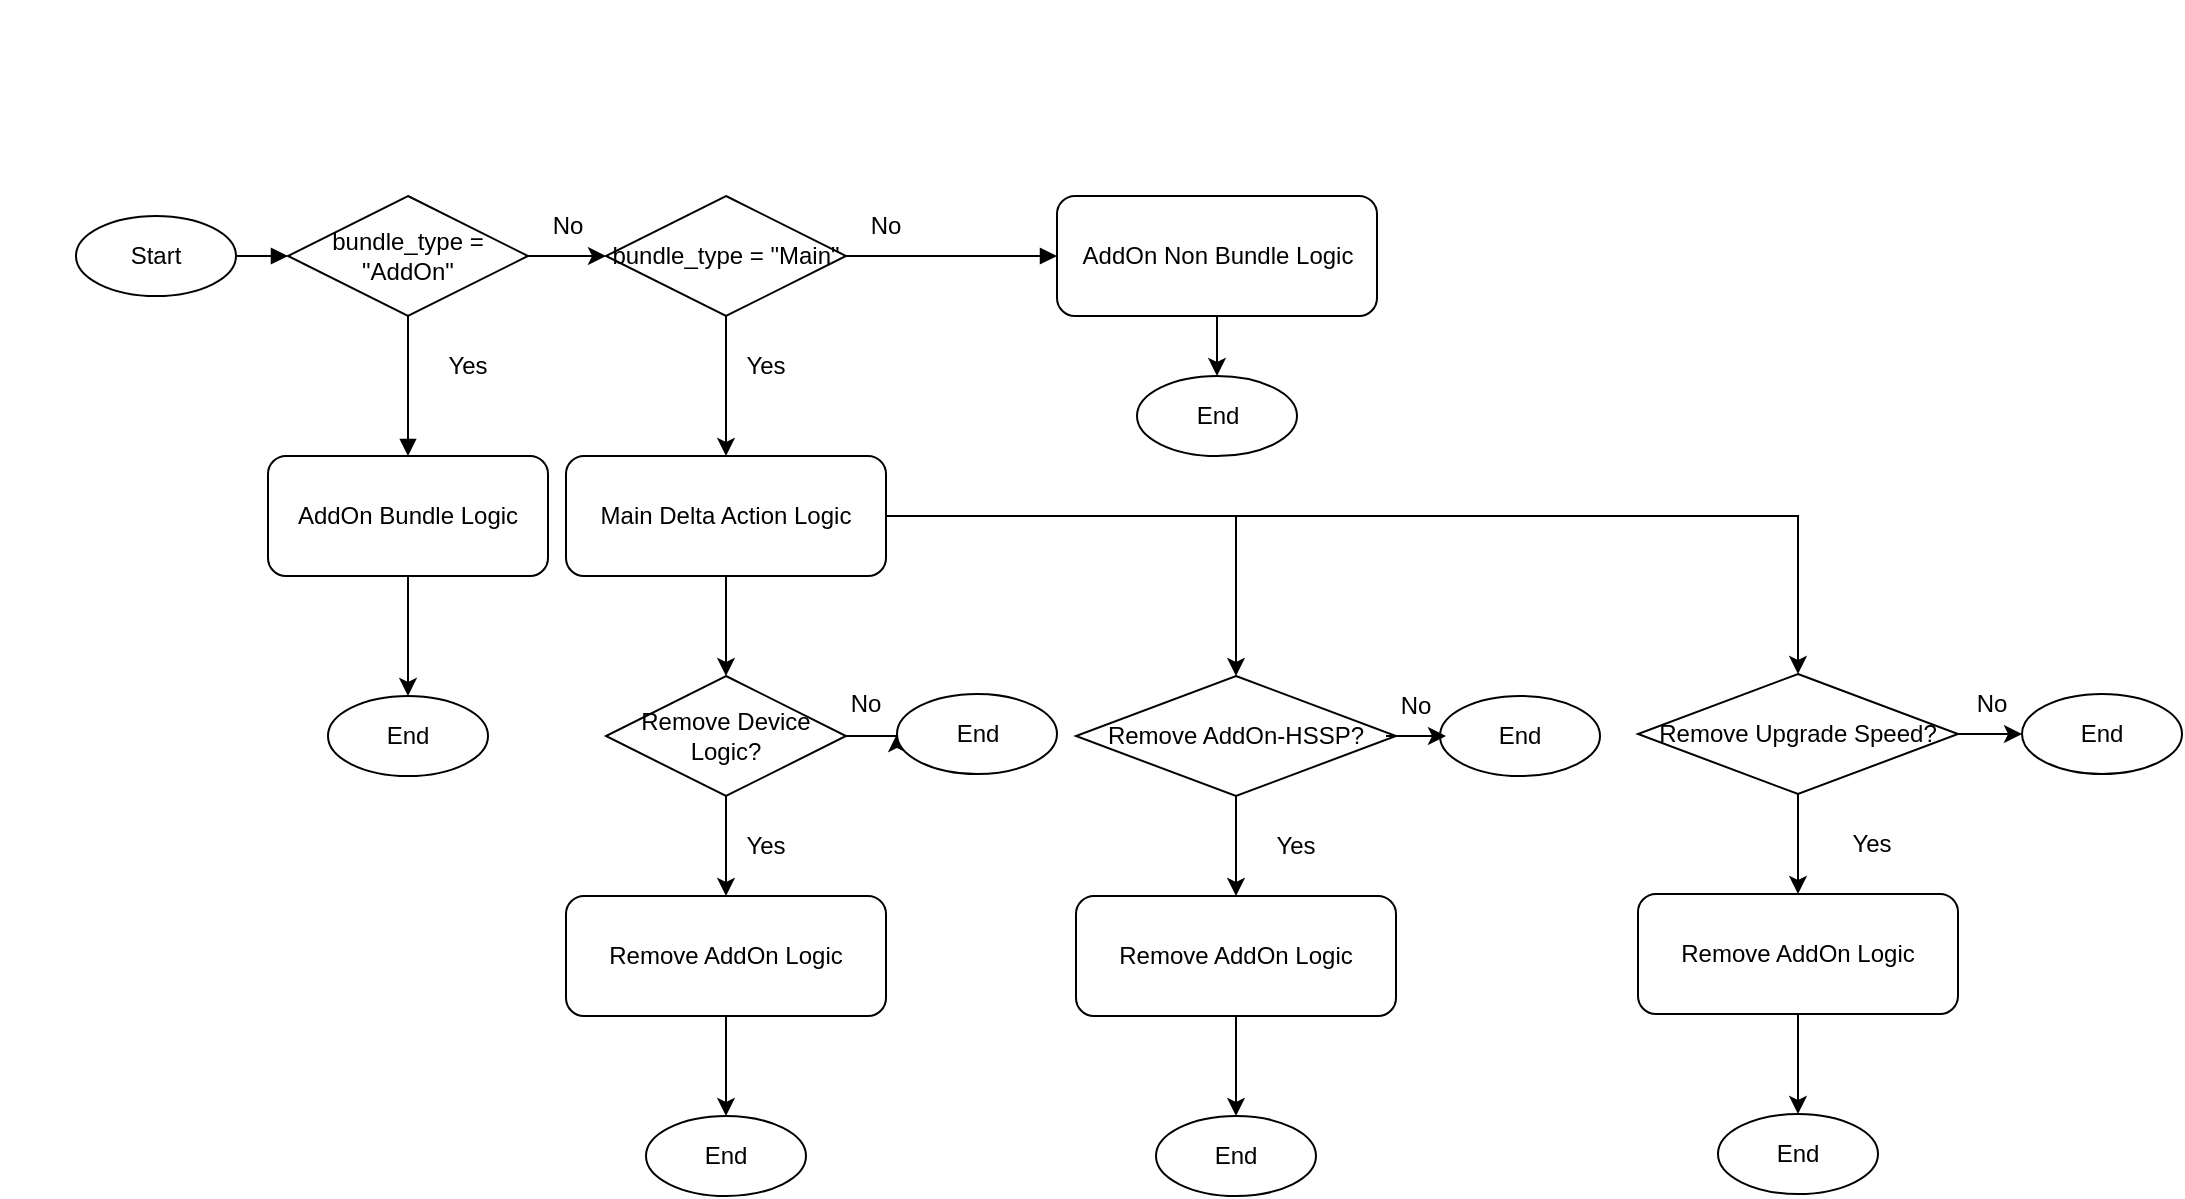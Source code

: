<mxfile version="26.2.13">
  <diagram name="Flowchart" id="e7e014a7-5840-1c2e-5031-d8a46d1fe8dd">
    <mxGraphModel dx="294245" dy="207400" grid="1" gridSize="10" guides="1" tooltips="1" connect="1" arrows="1" fold="1" page="1" pageScale="1" pageWidth="1169" pageHeight="826" background="none" math="0" shadow="0">
      <root>
        <mxCell id="0" />
        <mxCell id="1" parent="0" />
        <mxCell id="MBNVMw7RssWpH0rWWoih-68" value="Start" style="ellipse;whiteSpace=wrap;html=1;" vertex="1" parent="1">
          <mxGeometry x="30" y="100" width="80" height="40" as="geometry" />
        </mxCell>
        <mxCell id="MBNVMw7RssWpH0rWWoih-96" value="" style="edgeStyle=orthogonalEdgeStyle;rounded=0;orthogonalLoop=1;jettySize=auto;html=1;" edge="1" parent="1" source="MBNVMw7RssWpH0rWWoih-69" target="MBNVMw7RssWpH0rWWoih-72">
          <mxGeometry relative="1" as="geometry" />
        </mxCell>
        <mxCell id="MBNVMw7RssWpH0rWWoih-69" value="bundle_type = &quot;AddOn&quot;" style="rhombus;whiteSpace=wrap;html=1;" vertex="1" parent="1">
          <mxGeometry x="136" y="90" width="120" height="60" as="geometry" />
        </mxCell>
        <mxCell id="MBNVMw7RssWpH0rWWoih-97" value="" style="edgeStyle=orthogonalEdgeStyle;rounded=0;orthogonalLoop=1;jettySize=auto;html=1;" edge="1" parent="1" source="MBNVMw7RssWpH0rWWoih-70" target="MBNVMw7RssWpH0rWWoih-71">
          <mxGeometry relative="1" as="geometry" />
        </mxCell>
        <mxCell id="MBNVMw7RssWpH0rWWoih-70" value="AddOn Bundle Logic" style="rounded=1;whiteSpace=wrap;html=1;" vertex="1" parent="1">
          <mxGeometry x="126" y="220" width="140" height="60" as="geometry" />
        </mxCell>
        <mxCell id="MBNVMw7RssWpH0rWWoih-71" value="End" style="ellipse;whiteSpace=wrap;html=1;" vertex="1" parent="1">
          <mxGeometry x="156" y="340" width="80" height="40" as="geometry" />
        </mxCell>
        <mxCell id="MBNVMw7RssWpH0rWWoih-98" value="" style="edgeStyle=orthogonalEdgeStyle;rounded=0;orthogonalLoop=1;jettySize=auto;html=1;" edge="1" parent="1" source="MBNVMw7RssWpH0rWWoih-72" target="MBNVMw7RssWpH0rWWoih-75">
          <mxGeometry relative="1" as="geometry" />
        </mxCell>
        <mxCell id="MBNVMw7RssWpH0rWWoih-72" value="bundle_type = &quot;Main&quot;" style="rhombus;whiteSpace=wrap;html=1;" vertex="1" parent="1">
          <mxGeometry x="295" y="90" width="120" height="60" as="geometry" />
        </mxCell>
        <mxCell id="MBNVMw7RssWpH0rWWoih-132" style="edgeStyle=orthogonalEdgeStyle;rounded=0;orthogonalLoop=1;jettySize=auto;html=1;exitX=0.5;exitY=1;exitDx=0;exitDy=0;entryX=0.5;entryY=0;entryDx=0;entryDy=0;" edge="1" parent="1" source="MBNVMw7RssWpH0rWWoih-73" target="MBNVMw7RssWpH0rWWoih-131">
          <mxGeometry relative="1" as="geometry" />
        </mxCell>
        <mxCell id="MBNVMw7RssWpH0rWWoih-73" value="AddOn Non Bundle Logic" style="rounded=1;whiteSpace=wrap;html=1;" vertex="1" parent="1">
          <mxGeometry x="520.5" y="90" width="160" height="60" as="geometry" />
        </mxCell>
        <mxCell id="MBNVMw7RssWpH0rWWoih-74" value="End" style="ellipse;whiteSpace=wrap;html=1;" vertex="1" parent="1">
          <mxGeometry x="570" y="550" width="80" height="40" as="geometry" />
        </mxCell>
        <mxCell id="MBNVMw7RssWpH0rWWoih-99" value="" style="edgeStyle=orthogonalEdgeStyle;rounded=0;orthogonalLoop=1;jettySize=auto;html=1;" edge="1" parent="1" source="MBNVMw7RssWpH0rWWoih-75" target="MBNVMw7RssWpH0rWWoih-76">
          <mxGeometry relative="1" as="geometry" />
        </mxCell>
        <mxCell id="MBNVMw7RssWpH0rWWoih-125" style="edgeStyle=orthogonalEdgeStyle;rounded=0;orthogonalLoop=1;jettySize=auto;html=1;exitX=1;exitY=0.5;exitDx=0;exitDy=0;entryX=0.5;entryY=0;entryDx=0;entryDy=0;" edge="1" parent="1" source="MBNVMw7RssWpH0rWWoih-75" target="MBNVMw7RssWpH0rWWoih-79">
          <mxGeometry relative="1" as="geometry" />
        </mxCell>
        <mxCell id="MBNVMw7RssWpH0rWWoih-126" style="edgeStyle=orthogonalEdgeStyle;rounded=0;orthogonalLoop=1;jettySize=auto;html=1;exitX=1;exitY=0.5;exitDx=0;exitDy=0;entryX=0.5;entryY=0;entryDx=0;entryDy=0;" edge="1" parent="1" source="MBNVMw7RssWpH0rWWoih-75" target="MBNVMw7RssWpH0rWWoih-108">
          <mxGeometry relative="1" as="geometry" />
        </mxCell>
        <mxCell id="MBNVMw7RssWpH0rWWoih-75" value="Main Delta Action Logic" style="rounded=1;whiteSpace=wrap;html=1;" vertex="1" parent="1">
          <mxGeometry x="275" y="220" width="160" height="60" as="geometry" />
        </mxCell>
        <mxCell id="MBNVMw7RssWpH0rWWoih-101" value="" style="edgeStyle=orthogonalEdgeStyle;rounded=0;orthogonalLoop=1;jettySize=auto;html=1;" edge="1" parent="1" source="MBNVMw7RssWpH0rWWoih-76" target="MBNVMw7RssWpH0rWWoih-77">
          <mxGeometry relative="1" as="geometry" />
        </mxCell>
        <mxCell id="MBNVMw7RssWpH0rWWoih-130" style="edgeStyle=orthogonalEdgeStyle;rounded=0;orthogonalLoop=1;jettySize=auto;html=1;exitX=1;exitY=0.5;exitDx=0;exitDy=0;entryX=0;entryY=0.5;entryDx=0;entryDy=0;" edge="1" parent="1" source="MBNVMw7RssWpH0rWWoih-76" target="MBNVMw7RssWpH0rWWoih-129">
          <mxGeometry relative="1" as="geometry" />
        </mxCell>
        <mxCell id="MBNVMw7RssWpH0rWWoih-76" value="Remove Device Logic?" style="rhombus;whiteSpace=wrap;html=1;" vertex="1" parent="1">
          <mxGeometry x="295" y="330" width="120" height="60" as="geometry" />
        </mxCell>
        <mxCell id="MBNVMw7RssWpH0rWWoih-102" value="" style="edgeStyle=orthogonalEdgeStyle;rounded=0;orthogonalLoop=1;jettySize=auto;html=1;" edge="1" parent="1" source="MBNVMw7RssWpH0rWWoih-77" target="MBNVMw7RssWpH0rWWoih-78">
          <mxGeometry relative="1" as="geometry" />
        </mxCell>
        <mxCell id="MBNVMw7RssWpH0rWWoih-77" value="Remove AddOn Logic" style="rounded=1;whiteSpace=wrap;html=1;" vertex="1" parent="1">
          <mxGeometry x="275" y="440" width="160" height="60" as="geometry" />
        </mxCell>
        <mxCell id="MBNVMw7RssWpH0rWWoih-78" value="End" style="ellipse;whiteSpace=wrap;html=1;" vertex="1" parent="1">
          <mxGeometry x="315" y="550" width="80" height="40" as="geometry" />
        </mxCell>
        <mxCell id="MBNVMw7RssWpH0rWWoih-103" value="" style="edgeStyle=orthogonalEdgeStyle;rounded=0;orthogonalLoop=1;jettySize=auto;html=1;" edge="1" parent="1" source="MBNVMw7RssWpH0rWWoih-79" target="MBNVMw7RssWpH0rWWoih-80">
          <mxGeometry relative="1" as="geometry" />
        </mxCell>
        <mxCell id="MBNVMw7RssWpH0rWWoih-79" value="Remove AddOn-HSSP?" style="rhombus;whiteSpace=wrap;html=1;" vertex="1" parent="1">
          <mxGeometry x="530" y="330" width="160" height="60" as="geometry" />
        </mxCell>
        <mxCell id="MBNVMw7RssWpH0rWWoih-104" value="" style="edgeStyle=orthogonalEdgeStyle;rounded=0;orthogonalLoop=1;jettySize=auto;html=1;" edge="1" parent="1" source="MBNVMw7RssWpH0rWWoih-80" target="MBNVMw7RssWpH0rWWoih-74">
          <mxGeometry relative="1" as="geometry" />
        </mxCell>
        <mxCell id="MBNVMw7RssWpH0rWWoih-80" value="Remove AddOn Logic" style="rounded=1;whiteSpace=wrap;html=1;" vertex="1" parent="1">
          <mxGeometry x="530" y="440" width="160" height="60" as="geometry" />
        </mxCell>
        <mxCell id="MBNVMw7RssWpH0rWWoih-81" value="End" style="ellipse;whiteSpace=wrap;html=1;" vertex="1" parent="1">
          <mxGeometry x="1003" y="339" width="80" height="40" as="geometry" />
        </mxCell>
        <mxCell id="MBNVMw7RssWpH0rWWoih-82" style="endArrow=block;" edge="1" parent="1" source="MBNVMw7RssWpH0rWWoih-68" target="MBNVMw7RssWpH0rWWoih-69">
          <mxGeometry relative="1" as="geometry" />
        </mxCell>
        <mxCell id="MBNVMw7RssWpH0rWWoih-83" style="endArrow=block;" edge="1" parent="1" source="MBNVMw7RssWpH0rWWoih-69" target="MBNVMw7RssWpH0rWWoih-70">
          <mxGeometry relative="1" as="geometry">
            <mxPoint x="120" y="120" as="offset" />
          </mxGeometry>
        </mxCell>
        <mxCell id="MBNVMw7RssWpH0rWWoih-84" style="endArrow=block;" edge="1" parent="1" source="MBNVMw7RssWpH0rWWoih-70" target="MBNVMw7RssWpH0rWWoih-71" />
        <mxCell id="MBNVMw7RssWpH0rWWoih-85" style="endArrow=block;" edge="1" parent="1" source="MBNVMw7RssWpH0rWWoih-69" target="MBNVMw7RssWpH0rWWoih-72" />
        <mxCell id="MBNVMw7RssWpH0rWWoih-86" style="endArrow=block;" edge="1" parent="1" source="MBNVMw7RssWpH0rWWoih-72" target="MBNVMw7RssWpH0rWWoih-73">
          <mxGeometry relative="1" as="geometry">
            <mxPoint x="640" y="120" as="offset" />
          </mxGeometry>
        </mxCell>
        <mxCell id="MBNVMw7RssWpH0rWWoih-87" style="endArrow=block;" edge="1" parent="1" source="MBNVMw7RssWpH0rWWoih-73" target="MBNVMw7RssWpH0rWWoih-74" />
        <mxCell id="MBNVMw7RssWpH0rWWoih-88" style="endArrow=block;" edge="1" parent="1" source="MBNVMw7RssWpH0rWWoih-72" target="MBNVMw7RssWpH0rWWoih-75" />
        <mxCell id="MBNVMw7RssWpH0rWWoih-89" style="endArrow=block;" edge="1" parent="1" source="MBNVMw7RssWpH0rWWoih-75" target="MBNVMw7RssWpH0rWWoih-76" />
        <mxCell id="MBNVMw7RssWpH0rWWoih-90" style="endArrow=block;" edge="1" parent="1" source="MBNVMw7RssWpH0rWWoih-76" target="MBNVMw7RssWpH0rWWoih-77" />
        <mxCell id="MBNVMw7RssWpH0rWWoih-91" style="endArrow=block;" edge="1" parent="1" source="MBNVMw7RssWpH0rWWoih-77" target="MBNVMw7RssWpH0rWWoih-78" />
        <mxCell id="MBNVMw7RssWpH0rWWoih-92" style="endArrow=block;" edge="1" parent="1" source="MBNVMw7RssWpH0rWWoih-75" target="MBNVMw7RssWpH0rWWoih-79" />
        <mxCell id="MBNVMw7RssWpH0rWWoih-93" style="endArrow=block;" edge="1" parent="1" source="MBNVMw7RssWpH0rWWoih-79" target="MBNVMw7RssWpH0rWWoih-80" />
        <mxCell id="MBNVMw7RssWpH0rWWoih-94" style="endArrow=block;" edge="1" parent="1" source="MBNVMw7RssWpH0rWWoih-80" target="MBNVMw7RssWpH0rWWoih-81" />
        <mxCell id="MBNVMw7RssWpH0rWWoih-106" value="End" style="ellipse;whiteSpace=wrap;html=1;" vertex="1" parent="1">
          <mxGeometry x="851" y="549" width="80" height="40" as="geometry" />
        </mxCell>
        <mxCell id="MBNVMw7RssWpH0rWWoih-107" value="" style="edgeStyle=orthogonalEdgeStyle;rounded=0;orthogonalLoop=1;jettySize=auto;html=1;" edge="1" parent="1" source="MBNVMw7RssWpH0rWWoih-108" target="MBNVMw7RssWpH0rWWoih-110">
          <mxGeometry relative="1" as="geometry" />
        </mxCell>
        <mxCell id="MBNVMw7RssWpH0rWWoih-115" value="" style="edgeStyle=orthogonalEdgeStyle;rounded=0;orthogonalLoop=1;jettySize=auto;html=1;" edge="1" parent="1" source="MBNVMw7RssWpH0rWWoih-108" target="MBNVMw7RssWpH0rWWoih-81">
          <mxGeometry relative="1" as="geometry" />
        </mxCell>
        <mxCell id="MBNVMw7RssWpH0rWWoih-108" value="Remove Upgrade Speed?" style="rhombus;whiteSpace=wrap;html=1;" vertex="1" parent="1">
          <mxGeometry x="811" y="329" width="160" height="60" as="geometry" />
        </mxCell>
        <mxCell id="MBNVMw7RssWpH0rWWoih-109" value="" style="edgeStyle=orthogonalEdgeStyle;rounded=0;orthogonalLoop=1;jettySize=auto;html=1;" edge="1" parent="1" source="MBNVMw7RssWpH0rWWoih-110" target="MBNVMw7RssWpH0rWWoih-106">
          <mxGeometry relative="1" as="geometry" />
        </mxCell>
        <mxCell id="MBNVMw7RssWpH0rWWoih-110" value="Remove AddOn Logic" style="rounded=1;whiteSpace=wrap;html=1;" vertex="1" parent="1">
          <mxGeometry x="811" y="439" width="160" height="60" as="geometry" />
        </mxCell>
        <mxCell id="MBNVMw7RssWpH0rWWoih-113" value="No" style="text;html=1;align=center;verticalAlign=middle;whiteSpace=wrap;rounded=0;" vertex="1" parent="1">
          <mxGeometry x="246" y="90" width="60" height="30" as="geometry" />
        </mxCell>
        <mxCell id="MBNVMw7RssWpH0rWWoih-116" value="No" style="text;html=1;align=center;verticalAlign=middle;whiteSpace=wrap;rounded=0;" vertex="1" parent="1">
          <mxGeometry x="405" y="90" width="60" height="30" as="geometry" />
        </mxCell>
        <mxCell id="MBNVMw7RssWpH0rWWoih-117" value="Yes" style="text;html=1;align=center;verticalAlign=middle;whiteSpace=wrap;rounded=0;" vertex="1" parent="1">
          <mxGeometry x="345" y="160" width="60" height="30" as="geometry" />
        </mxCell>
        <mxCell id="MBNVMw7RssWpH0rWWoih-118" value="Yes" style="text;html=1;align=center;verticalAlign=middle;whiteSpace=wrap;rounded=0;" vertex="1" parent="1">
          <mxGeometry x="196" y="160" width="60" height="30" as="geometry" />
        </mxCell>
        <mxCell id="MBNVMw7RssWpH0rWWoih-119" value="No" style="text;html=1;align=center;verticalAlign=middle;whiteSpace=wrap;rounded=0;" vertex="1" parent="1">
          <mxGeometry x="395" y="329" width="60" height="30" as="geometry" />
        </mxCell>
        <mxCell id="MBNVMw7RssWpH0rWWoih-120" value="Yes" style="text;html=1;align=center;verticalAlign=middle;whiteSpace=wrap;rounded=0;" vertex="1" parent="1">
          <mxGeometry x="345" y="400" width="60" height="30" as="geometry" />
        </mxCell>
        <mxCell id="MBNVMw7RssWpH0rWWoih-121" value="No" style="text;html=1;align=center;verticalAlign=middle;whiteSpace=wrap;rounded=0;" vertex="1" parent="1">
          <mxGeometry x="670" y="330" width="60" height="30" as="geometry" />
        </mxCell>
        <mxCell id="MBNVMw7RssWpH0rWWoih-122" value="Yes" style="text;html=1;align=center;verticalAlign=middle;whiteSpace=wrap;rounded=0;" vertex="1" parent="1">
          <mxGeometry x="610" y="400" width="60" height="30" as="geometry" />
        </mxCell>
        <mxCell id="MBNVMw7RssWpH0rWWoih-123" value="No" style="text;html=1;align=center;verticalAlign=middle;whiteSpace=wrap;rounded=0;" vertex="1" parent="1">
          <mxGeometry x="958" y="329" width="60" height="30" as="geometry" />
        </mxCell>
        <mxCell id="MBNVMw7RssWpH0rWWoih-124" value="Yes" style="text;html=1;align=center;verticalAlign=middle;whiteSpace=wrap;rounded=0;" vertex="1" parent="1">
          <mxGeometry x="898" y="399" width="60" height="30" as="geometry" />
        </mxCell>
        <mxCell id="MBNVMw7RssWpH0rWWoih-127" value="End" style="ellipse;whiteSpace=wrap;html=1;" vertex="1" parent="1">
          <mxGeometry x="712" y="340" width="80" height="40" as="geometry" />
        </mxCell>
        <mxCell id="MBNVMw7RssWpH0rWWoih-128" style="edgeStyle=orthogonalEdgeStyle;rounded=0;orthogonalLoop=1;jettySize=auto;html=1;exitX=0.25;exitY=1;exitDx=0;exitDy=0;entryX=0.75;entryY=1;entryDx=0;entryDy=0;" edge="1" parent="1" source="MBNVMw7RssWpH0rWWoih-121" target="MBNVMw7RssWpH0rWWoih-121">
          <mxGeometry relative="1" as="geometry" />
        </mxCell>
        <mxCell id="MBNVMw7RssWpH0rWWoih-129" value="End" style="ellipse;whiteSpace=wrap;html=1;" vertex="1" parent="1">
          <mxGeometry x="440.5" y="339" width="80" height="40" as="geometry" />
        </mxCell>
        <mxCell id="MBNVMw7RssWpH0rWWoih-131" value="End" style="ellipse;whiteSpace=wrap;html=1;" vertex="1" parent="1">
          <mxGeometry x="560.5" y="180" width="80" height="40" as="geometry" />
        </mxCell>
      </root>
    </mxGraphModel>
  </diagram>
</mxfile>
